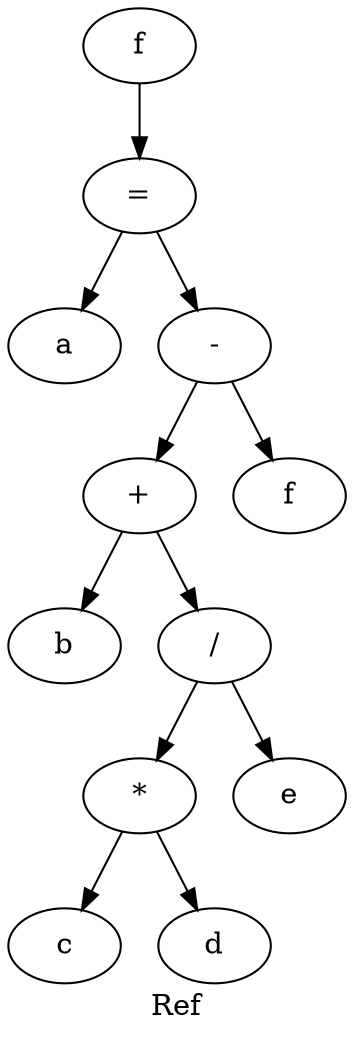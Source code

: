 digraph {
label="Ref";
x55b53df15650 -> x55b53df15570
x55b53df15570 -> x55b53df14c10
x55b53df15570 -> x55b53df15500
x55b53df15500 -> x55b53df15320
x55b53df15500 -> x55b53df15490
x55b53df15320 -> x55b53df14d80
x55b53df15320 -> x55b53df152b0
x55b53df152b0 -> x55b53df150d0
x55b53df152b0 -> x55b53df15240
x55b53df150d0 -> x55b53df14ef0
x55b53df150d0 -> x55b53df15060
x55b53df15650 [label="f"];
x55b53df15570 [label="="];
x55b53df14c10 [label="a"];
x55b53df15500 [label="-"];
x55b53df15320 [label="+"];
x55b53df14d80 [label="b"];
x55b53df152b0 [label="/"];
x55b53df150d0 [label="*"];
x55b53df14ef0 [label="c"];
x55b53df15060 [label="d"];
x55b53df15240 [label="e"];
x55b53df15490 [label="f"];
}
